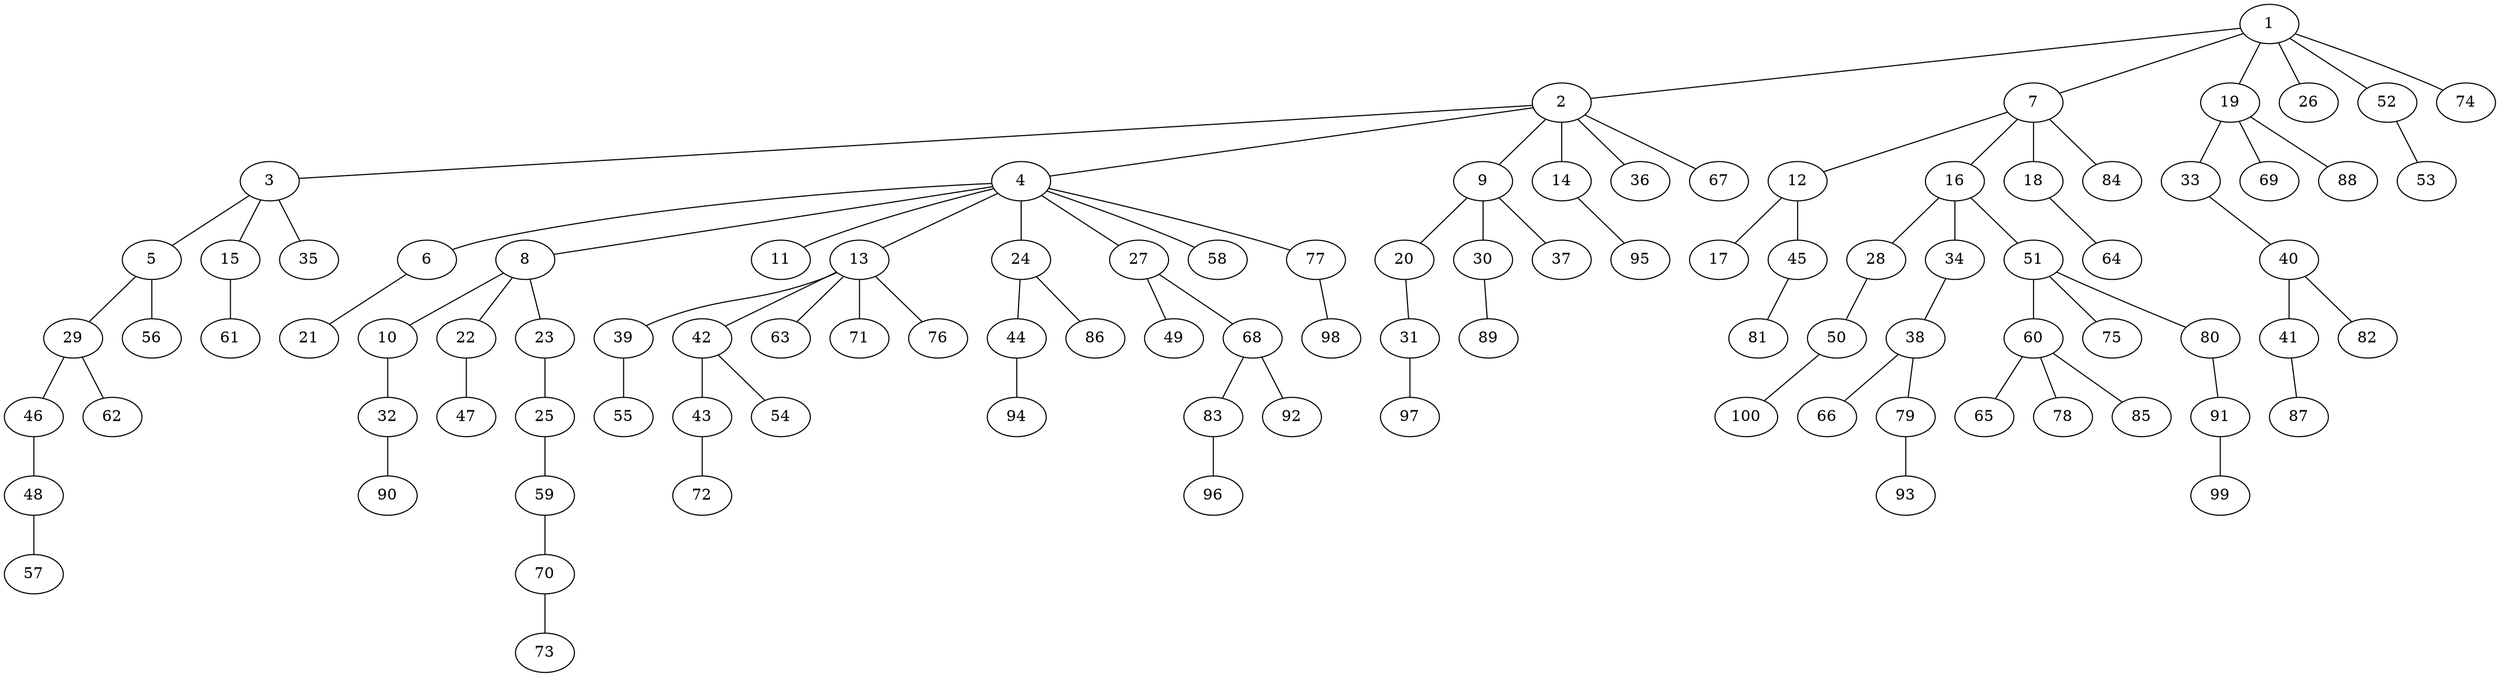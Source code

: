 graph graphname {1--2
1--7
1--19
1--26
1--52
1--74
2--3
2--4
2--9
2--14
2--36
2--67
3--5
3--15
3--35
4--6
4--8
4--11
4--13
4--24
4--27
4--58
4--77
5--29
5--56
6--21
7--12
7--16
7--18
7--84
8--10
8--22
8--23
9--20
9--30
9--37
10--32
12--17
12--45
13--39
13--42
13--63
13--71
13--76
14--95
15--61
16--28
16--34
16--51
18--64
19--33
19--69
19--88
20--31
22--47
23--25
24--44
24--86
25--59
27--49
27--68
28--50
29--46
29--62
30--89
31--97
32--90
33--40
34--38
38--66
38--79
39--55
40--41
40--82
41--87
42--43
42--54
43--72
44--94
45--81
46--48
48--57
50--100
51--60
51--75
51--80
52--53
59--70
60--65
60--78
60--85
68--83
68--92
70--73
77--98
79--93
80--91
83--96
91--99
}